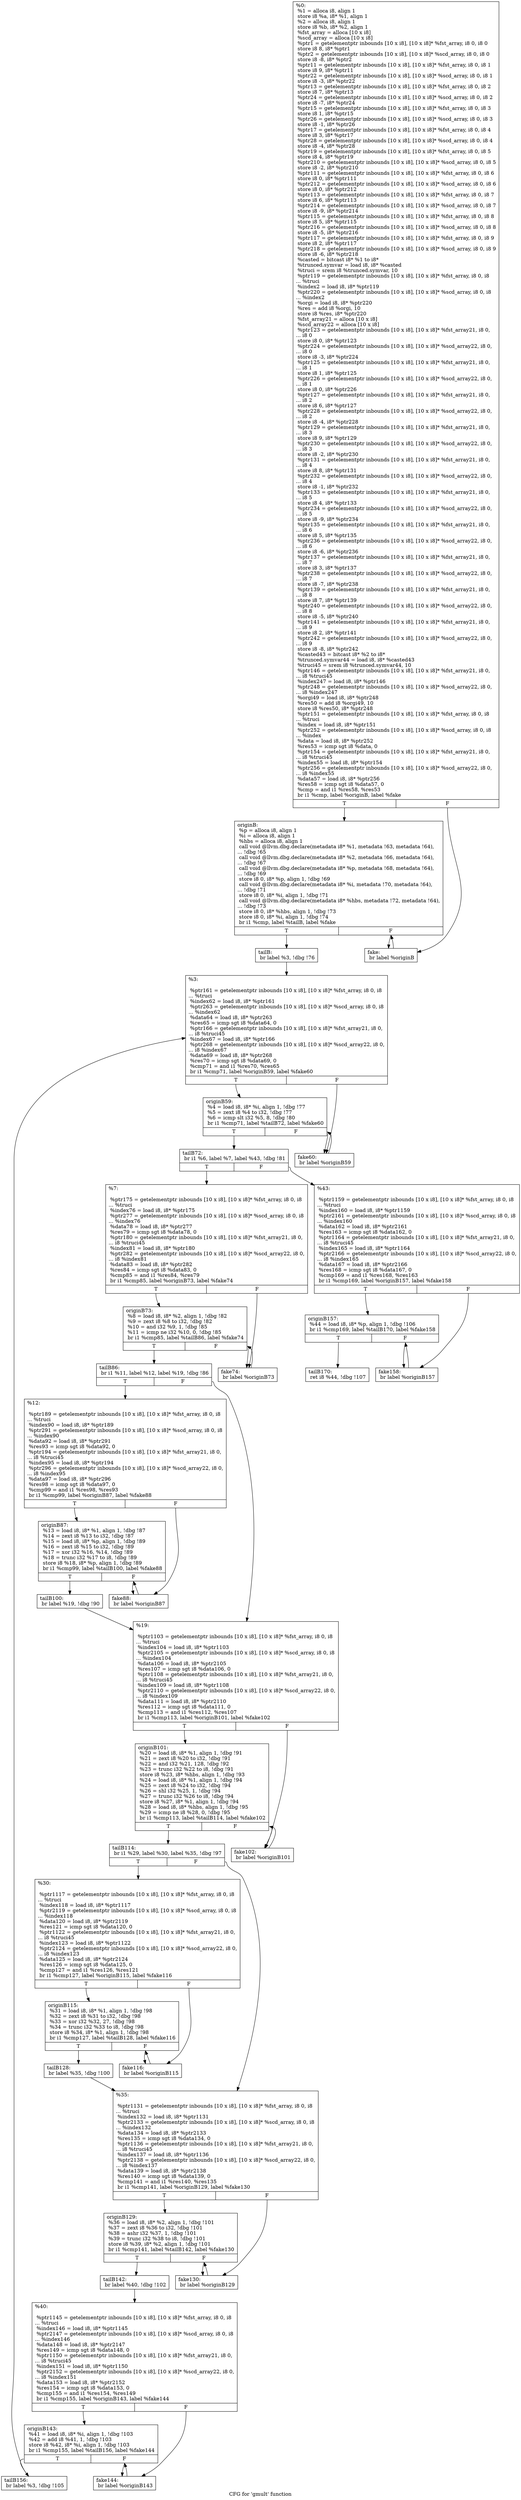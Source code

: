 digraph "CFG for 'gmult' function" {
	label="CFG for 'gmult' function";

	Node0x55a8124dfbc0 [shape=record,label="{%0:\l  %1 = alloca i8, align 1\l  store i8 %a, i8* %1, align 1\l  %2 = alloca i8, align 1\l  store i8 %b, i8* %2, align 1\l  %fst_array = alloca [10 x i8]\l  %scd_array = alloca [10 x i8]\l  %ptr1 = getelementptr inbounds [10 x i8], [10 x i8]* %fst_array, i8 0, i8 0\l  store i8 8, i8* %ptr1\l  %ptr2 = getelementptr inbounds [10 x i8], [10 x i8]* %scd_array, i8 0, i8 0\l  store i8 -8, i8* %ptr2\l  %ptr11 = getelementptr inbounds [10 x i8], [10 x i8]* %fst_array, i8 0, i8 1\l  store i8 9, i8* %ptr11\l  %ptr22 = getelementptr inbounds [10 x i8], [10 x i8]* %scd_array, i8 0, i8 1\l  store i8 -3, i8* %ptr22\l  %ptr13 = getelementptr inbounds [10 x i8], [10 x i8]* %fst_array, i8 0, i8 2\l  store i8 7, i8* %ptr13\l  %ptr24 = getelementptr inbounds [10 x i8], [10 x i8]* %scd_array, i8 0, i8 2\l  store i8 -7, i8* %ptr24\l  %ptr15 = getelementptr inbounds [10 x i8], [10 x i8]* %fst_array, i8 0, i8 3\l  store i8 1, i8* %ptr15\l  %ptr26 = getelementptr inbounds [10 x i8], [10 x i8]* %scd_array, i8 0, i8 3\l  store i8 -1, i8* %ptr26\l  %ptr17 = getelementptr inbounds [10 x i8], [10 x i8]* %fst_array, i8 0, i8 4\l  store i8 3, i8* %ptr17\l  %ptr28 = getelementptr inbounds [10 x i8], [10 x i8]* %scd_array, i8 0, i8 4\l  store i8 -4, i8* %ptr28\l  %ptr19 = getelementptr inbounds [10 x i8], [10 x i8]* %fst_array, i8 0, i8 5\l  store i8 4, i8* %ptr19\l  %ptr210 = getelementptr inbounds [10 x i8], [10 x i8]* %scd_array, i8 0, i8 5\l  store i8 -2, i8* %ptr210\l  %ptr111 = getelementptr inbounds [10 x i8], [10 x i8]* %fst_array, i8 0, i8 6\l  store i8 0, i8* %ptr111\l  %ptr212 = getelementptr inbounds [10 x i8], [10 x i8]* %scd_array, i8 0, i8 6\l  store i8 0, i8* %ptr212\l  %ptr113 = getelementptr inbounds [10 x i8], [10 x i8]* %fst_array, i8 0, i8 7\l  store i8 6, i8* %ptr113\l  %ptr214 = getelementptr inbounds [10 x i8], [10 x i8]* %scd_array, i8 0, i8 7\l  store i8 -9, i8* %ptr214\l  %ptr115 = getelementptr inbounds [10 x i8], [10 x i8]* %fst_array, i8 0, i8 8\l  store i8 5, i8* %ptr115\l  %ptr216 = getelementptr inbounds [10 x i8], [10 x i8]* %scd_array, i8 0, i8 8\l  store i8 -5, i8* %ptr216\l  %ptr117 = getelementptr inbounds [10 x i8], [10 x i8]* %fst_array, i8 0, i8 9\l  store i8 2, i8* %ptr117\l  %ptr218 = getelementptr inbounds [10 x i8], [10 x i8]* %scd_array, i8 0, i8 9\l  store i8 -6, i8* %ptr218\l  %casted = bitcast i8* %1 to i8*\l  %trunced.symvar = load i8, i8* %casted\l  %truci = srem i8 %trunced.symvar, 10\l  %ptr119 = getelementptr inbounds [10 x i8], [10 x i8]* %fst_array, i8 0, i8\l... %truci\l  %index2 = load i8, i8* %ptr119\l  %ptr220 = getelementptr inbounds [10 x i8], [10 x i8]* %scd_array, i8 0, i8\l... %index2\l  %orgi = load i8, i8* %ptr220\l  %res = add i8 %orgi, 10\l  store i8 %res, i8* %ptr220\l  %fst_array21 = alloca [10 x i8]\l  %scd_array22 = alloca [10 x i8]\l  %ptr123 = getelementptr inbounds [10 x i8], [10 x i8]* %fst_array21, i8 0,\l... i8 0\l  store i8 0, i8* %ptr123\l  %ptr224 = getelementptr inbounds [10 x i8], [10 x i8]* %scd_array22, i8 0,\l... i8 0\l  store i8 -3, i8* %ptr224\l  %ptr125 = getelementptr inbounds [10 x i8], [10 x i8]* %fst_array21, i8 0,\l... i8 1\l  store i8 1, i8* %ptr125\l  %ptr226 = getelementptr inbounds [10 x i8], [10 x i8]* %scd_array22, i8 0,\l... i8 1\l  store i8 0, i8* %ptr226\l  %ptr127 = getelementptr inbounds [10 x i8], [10 x i8]* %fst_array21, i8 0,\l... i8 2\l  store i8 6, i8* %ptr127\l  %ptr228 = getelementptr inbounds [10 x i8], [10 x i8]* %scd_array22, i8 0,\l... i8 2\l  store i8 -4, i8* %ptr228\l  %ptr129 = getelementptr inbounds [10 x i8], [10 x i8]* %fst_array21, i8 0,\l... i8 3\l  store i8 9, i8* %ptr129\l  %ptr230 = getelementptr inbounds [10 x i8], [10 x i8]* %scd_array22, i8 0,\l... i8 3\l  store i8 -2, i8* %ptr230\l  %ptr131 = getelementptr inbounds [10 x i8], [10 x i8]* %fst_array21, i8 0,\l... i8 4\l  store i8 8, i8* %ptr131\l  %ptr232 = getelementptr inbounds [10 x i8], [10 x i8]* %scd_array22, i8 0,\l... i8 4\l  store i8 -1, i8* %ptr232\l  %ptr133 = getelementptr inbounds [10 x i8], [10 x i8]* %fst_array21, i8 0,\l... i8 5\l  store i8 4, i8* %ptr133\l  %ptr234 = getelementptr inbounds [10 x i8], [10 x i8]* %scd_array22, i8 0,\l... i8 5\l  store i8 -9, i8* %ptr234\l  %ptr135 = getelementptr inbounds [10 x i8], [10 x i8]* %fst_array21, i8 0,\l... i8 6\l  store i8 5, i8* %ptr135\l  %ptr236 = getelementptr inbounds [10 x i8], [10 x i8]* %scd_array22, i8 0,\l... i8 6\l  store i8 -6, i8* %ptr236\l  %ptr137 = getelementptr inbounds [10 x i8], [10 x i8]* %fst_array21, i8 0,\l... i8 7\l  store i8 3, i8* %ptr137\l  %ptr238 = getelementptr inbounds [10 x i8], [10 x i8]* %scd_array22, i8 0,\l... i8 7\l  store i8 -7, i8* %ptr238\l  %ptr139 = getelementptr inbounds [10 x i8], [10 x i8]* %fst_array21, i8 0,\l... i8 8\l  store i8 7, i8* %ptr139\l  %ptr240 = getelementptr inbounds [10 x i8], [10 x i8]* %scd_array22, i8 0,\l... i8 8\l  store i8 -5, i8* %ptr240\l  %ptr141 = getelementptr inbounds [10 x i8], [10 x i8]* %fst_array21, i8 0,\l... i8 9\l  store i8 2, i8* %ptr141\l  %ptr242 = getelementptr inbounds [10 x i8], [10 x i8]* %scd_array22, i8 0,\l... i8 9\l  store i8 -8, i8* %ptr242\l  %casted43 = bitcast i8* %2 to i8*\l  %trunced.symvar44 = load i8, i8* %casted43\l  %truci45 = srem i8 %trunced.symvar44, 10\l  %ptr146 = getelementptr inbounds [10 x i8], [10 x i8]* %fst_array21, i8 0,\l... i8 %truci45\l  %index247 = load i8, i8* %ptr146\l  %ptr248 = getelementptr inbounds [10 x i8], [10 x i8]* %scd_array22, i8 0,\l... i8 %index247\l  %orgi49 = load i8, i8* %ptr248\l  %res50 = add i8 %orgi49, 10\l  store i8 %res50, i8* %ptr248\l  %ptr151 = getelementptr inbounds [10 x i8], [10 x i8]* %fst_array, i8 0, i8\l... %truci\l  %index = load i8, i8* %ptr151\l  %ptr252 = getelementptr inbounds [10 x i8], [10 x i8]* %scd_array, i8 0, i8\l... %index\l  %data = load i8, i8* %ptr252\l  %res53 = icmp sgt i8 %data, 0\l  %ptr154 = getelementptr inbounds [10 x i8], [10 x i8]* %fst_array21, i8 0,\l... i8 %truci45\l  %index55 = load i8, i8* %ptr154\l  %ptr256 = getelementptr inbounds [10 x i8], [10 x i8]* %scd_array22, i8 0,\l... i8 %index55\l  %data57 = load i8, i8* %ptr256\l  %res58 = icmp sgt i8 %data57, 0\l  %cmp = and i1 %res58, %res53\l  br i1 %cmp, label %originB, label %fake\l|{<s0>T|<s1>F}}"];
	Node0x55a8124dfbc0:s0 -> Node0x55a8124dfc10;
	Node0x55a8124dfbc0:s1 -> Node0x55a8124e0430;
	Node0x55a8124dfc10 [shape=record,label="{originB:                                          \l  %p = alloca i8, align 1\l  %i = alloca i8, align 1\l  %hbs = alloca i8, align 1\l  call void @llvm.dbg.declare(metadata i8* %1, metadata !63, metadata !64),\l... !dbg !65\l  call void @llvm.dbg.declare(metadata i8* %2, metadata !66, metadata !64),\l... !dbg !67\l  call void @llvm.dbg.declare(metadata i8* %p, metadata !68, metadata !64),\l... !dbg !69\l  store i8 0, i8* %p, align 1, !dbg !69\l  call void @llvm.dbg.declare(metadata i8* %i, metadata !70, metadata !64),\l... !dbg !71\l  store i8 0, i8* %i, align 1, !dbg !71\l  call void @llvm.dbg.declare(metadata i8* %hbs, metadata !72, metadata !64),\l... !dbg !73\l  store i8 0, i8* %hbs, align 1, !dbg !73\l  store i8 0, i8* %i, align 1, !dbg !74\l  br i1 %cmp, label %tailB, label %fake\l|{<s0>T|<s1>F}}"];
	Node0x55a8124dfc10:s0 -> Node0x55a8124dfc60;
	Node0x55a8124dfc10:s1 -> Node0x55a8124e0430;
	Node0x55a8124dfc60 [shape=record,label="{tailB:                                            \l  br label %3, !dbg !76\l}"];
	Node0x55a8124dfc60 -> Node0x55a8124dfcb0;
	Node0x55a8124dfcb0 [shape=record,label="{%3:\l\l  %ptr161 = getelementptr inbounds [10 x i8], [10 x i8]* %fst_array, i8 0, i8\l... %truci\l  %index62 = load i8, i8* %ptr161\l  %ptr263 = getelementptr inbounds [10 x i8], [10 x i8]* %scd_array, i8 0, i8\l... %index62\l  %data64 = load i8, i8* %ptr263\l  %res65 = icmp sgt i8 %data64, 0\l  %ptr166 = getelementptr inbounds [10 x i8], [10 x i8]* %fst_array21, i8 0,\l... i8 %truci45\l  %index67 = load i8, i8* %ptr166\l  %ptr268 = getelementptr inbounds [10 x i8], [10 x i8]* %scd_array22, i8 0,\l... i8 %index67\l  %data69 = load i8, i8* %ptr268\l  %res70 = icmp sgt i8 %data69, 0\l  %cmp71 = and i1 %res70, %res65\l  br i1 %cmp71, label %originB59, label %fake60\l|{<s0>T|<s1>F}}"];
	Node0x55a8124dfcb0:s0 -> Node0x55a8124dfd00;
	Node0x55a8124dfcb0:s1 -> Node0x55a8124e0480;
	Node0x55a8124dfd00 [shape=record,label="{originB59:                                        \l  %4 = load i8, i8* %i, align 1, !dbg !77\l  %5 = zext i8 %4 to i32, !dbg !77\l  %6 = icmp slt i32 %5, 8, !dbg !80\l  br i1 %cmp71, label %tailB72, label %fake60\l|{<s0>T|<s1>F}}"];
	Node0x55a8124dfd00:s0 -> Node0x55a8124dfd50;
	Node0x55a8124dfd00:s1 -> Node0x55a8124e0480;
	Node0x55a8124dfd50 [shape=record,label="{tailB72:                                          \l  br i1 %6, label %7, label %43, !dbg !81\l|{<s0>T|<s1>F}}"];
	Node0x55a8124dfd50:s0 -> Node0x55a8124dfda0;
	Node0x55a8124dfd50:s1 -> Node0x55a8124e0340;
	Node0x55a8124dfda0 [shape=record,label="{%7:\l\l  %ptr175 = getelementptr inbounds [10 x i8], [10 x i8]* %fst_array, i8 0, i8\l... %truci\l  %index76 = load i8, i8* %ptr175\l  %ptr277 = getelementptr inbounds [10 x i8], [10 x i8]* %scd_array, i8 0, i8\l... %index76\l  %data78 = load i8, i8* %ptr277\l  %res79 = icmp sgt i8 %data78, 0\l  %ptr180 = getelementptr inbounds [10 x i8], [10 x i8]* %fst_array21, i8 0,\l... i8 %truci45\l  %index81 = load i8, i8* %ptr180\l  %ptr282 = getelementptr inbounds [10 x i8], [10 x i8]* %scd_array22, i8 0,\l... i8 %index81\l  %data83 = load i8, i8* %ptr282\l  %res84 = icmp sgt i8 %data83, 0\l  %cmp85 = and i1 %res84, %res79\l  br i1 %cmp85, label %originB73, label %fake74\l|{<s0>T|<s1>F}}"];
	Node0x55a8124dfda0:s0 -> Node0x55a8124dfdf0;
	Node0x55a8124dfda0:s1 -> Node0x55a8124e04d0;
	Node0x55a8124dfdf0 [shape=record,label="{originB73:                                        \l  %8 = load i8, i8* %2, align 1, !dbg !82\l  %9 = zext i8 %8 to i32, !dbg !82\l  %10 = and i32 %9, 1, !dbg !85\l  %11 = icmp ne i32 %10, 0, !dbg !85\l  br i1 %cmp85, label %tailB86, label %fake74\l|{<s0>T|<s1>F}}"];
	Node0x55a8124dfdf0:s0 -> Node0x55a8124dfe40;
	Node0x55a8124dfdf0:s1 -> Node0x55a8124e04d0;
	Node0x55a8124dfe40 [shape=record,label="{tailB86:                                          \l  br i1 %11, label %12, label %19, !dbg !86\l|{<s0>T|<s1>F}}"];
	Node0x55a8124dfe40:s0 -> Node0x55a8124dfe90;
	Node0x55a8124dfe40:s1 -> Node0x55a8124dff80;
	Node0x55a8124dfe90 [shape=record,label="{%12:\l\l  %ptr189 = getelementptr inbounds [10 x i8], [10 x i8]* %fst_array, i8 0, i8\l... %truci\l  %index90 = load i8, i8* %ptr189\l  %ptr291 = getelementptr inbounds [10 x i8], [10 x i8]* %scd_array, i8 0, i8\l... %index90\l  %data92 = load i8, i8* %ptr291\l  %res93 = icmp sgt i8 %data92, 0\l  %ptr194 = getelementptr inbounds [10 x i8], [10 x i8]* %fst_array21, i8 0,\l... i8 %truci45\l  %index95 = load i8, i8* %ptr194\l  %ptr296 = getelementptr inbounds [10 x i8], [10 x i8]* %scd_array22, i8 0,\l... i8 %index95\l  %data97 = load i8, i8* %ptr296\l  %res98 = icmp sgt i8 %data97, 0\l  %cmp99 = and i1 %res98, %res93\l  br i1 %cmp99, label %originB87, label %fake88\l|{<s0>T|<s1>F}}"];
	Node0x55a8124dfe90:s0 -> Node0x55a8124dfee0;
	Node0x55a8124dfe90:s1 -> Node0x55a8124e0520;
	Node0x55a8124dfee0 [shape=record,label="{originB87:                                        \l  %13 = load i8, i8* %1, align 1, !dbg !87\l  %14 = zext i8 %13 to i32, !dbg !87\l  %15 = load i8, i8* %p, align 1, !dbg !89\l  %16 = zext i8 %15 to i32, !dbg !89\l  %17 = xor i32 %16, %14, !dbg !89\l  %18 = trunc i32 %17 to i8, !dbg !89\l  store i8 %18, i8* %p, align 1, !dbg !89\l  br i1 %cmp99, label %tailB100, label %fake88\l|{<s0>T|<s1>F}}"];
	Node0x55a8124dfee0:s0 -> Node0x55a8124dff30;
	Node0x55a8124dfee0:s1 -> Node0x55a8124e0520;
	Node0x55a8124dff30 [shape=record,label="{tailB100:                                         \l  br label %19, !dbg !90\l}"];
	Node0x55a8124dff30 -> Node0x55a8124dff80;
	Node0x55a8124dff80 [shape=record,label="{%19:\l\l  %ptr1103 = getelementptr inbounds [10 x i8], [10 x i8]* %fst_array, i8 0, i8\l... %truci\l  %index104 = load i8, i8* %ptr1103\l  %ptr2105 = getelementptr inbounds [10 x i8], [10 x i8]* %scd_array, i8 0, i8\l... %index104\l  %data106 = load i8, i8* %ptr2105\l  %res107 = icmp sgt i8 %data106, 0\l  %ptr1108 = getelementptr inbounds [10 x i8], [10 x i8]* %fst_array21, i8 0,\l... i8 %truci45\l  %index109 = load i8, i8* %ptr1108\l  %ptr2110 = getelementptr inbounds [10 x i8], [10 x i8]* %scd_array22, i8 0,\l... i8 %index109\l  %data111 = load i8, i8* %ptr2110\l  %res112 = icmp sgt i8 %data111, 0\l  %cmp113 = and i1 %res112, %res107\l  br i1 %cmp113, label %originB101, label %fake102\l|{<s0>T|<s1>F}}"];
	Node0x55a8124dff80:s0 -> Node0x55a8124dffd0;
	Node0x55a8124dff80:s1 -> Node0x55a8124e0570;
	Node0x55a8124dffd0 [shape=record,label="{originB101:                                       \l  %20 = load i8, i8* %1, align 1, !dbg !91\l  %21 = zext i8 %20 to i32, !dbg !91\l  %22 = and i32 %21, 128, !dbg !92\l  %23 = trunc i32 %22 to i8, !dbg !91\l  store i8 %23, i8* %hbs, align 1, !dbg !93\l  %24 = load i8, i8* %1, align 1, !dbg !94\l  %25 = zext i8 %24 to i32, !dbg !94\l  %26 = shl i32 %25, 1, !dbg !94\l  %27 = trunc i32 %26 to i8, !dbg !94\l  store i8 %27, i8* %1, align 1, !dbg !94\l  %28 = load i8, i8* %hbs, align 1, !dbg !95\l  %29 = icmp ne i8 %28, 0, !dbg !95\l  br i1 %cmp113, label %tailB114, label %fake102\l|{<s0>T|<s1>F}}"];
	Node0x55a8124dffd0:s0 -> Node0x55a8124e0020;
	Node0x55a8124dffd0:s1 -> Node0x55a8124e0570;
	Node0x55a8124e0020 [shape=record,label="{tailB114:                                         \l  br i1 %29, label %30, label %35, !dbg !97\l|{<s0>T|<s1>F}}"];
	Node0x55a8124e0020:s0 -> Node0x55a8124e0070;
	Node0x55a8124e0020:s1 -> Node0x55a8124e0160;
	Node0x55a8124e0070 [shape=record,label="{%30:\l\l  %ptr1117 = getelementptr inbounds [10 x i8], [10 x i8]* %fst_array, i8 0, i8\l... %truci\l  %index118 = load i8, i8* %ptr1117\l  %ptr2119 = getelementptr inbounds [10 x i8], [10 x i8]* %scd_array, i8 0, i8\l... %index118\l  %data120 = load i8, i8* %ptr2119\l  %res121 = icmp sgt i8 %data120, 0\l  %ptr1122 = getelementptr inbounds [10 x i8], [10 x i8]* %fst_array21, i8 0,\l... i8 %truci45\l  %index123 = load i8, i8* %ptr1122\l  %ptr2124 = getelementptr inbounds [10 x i8], [10 x i8]* %scd_array22, i8 0,\l... i8 %index123\l  %data125 = load i8, i8* %ptr2124\l  %res126 = icmp sgt i8 %data125, 0\l  %cmp127 = and i1 %res126, %res121\l  br i1 %cmp127, label %originB115, label %fake116\l|{<s0>T|<s1>F}}"];
	Node0x55a8124e0070:s0 -> Node0x55a8124e00c0;
	Node0x55a8124e0070:s1 -> Node0x55a8124e05c0;
	Node0x55a8124e00c0 [shape=record,label="{originB115:                                       \l  %31 = load i8, i8* %1, align 1, !dbg !98\l  %32 = zext i8 %31 to i32, !dbg !98\l  %33 = xor i32 %32, 27, !dbg !98\l  %34 = trunc i32 %33 to i8, !dbg !98\l  store i8 %34, i8* %1, align 1, !dbg !98\l  br i1 %cmp127, label %tailB128, label %fake116\l|{<s0>T|<s1>F}}"];
	Node0x55a8124e00c0:s0 -> Node0x55a8124e0110;
	Node0x55a8124e00c0:s1 -> Node0x55a8124e05c0;
	Node0x55a8124e0110 [shape=record,label="{tailB128:                                         \l  br label %35, !dbg !100\l}"];
	Node0x55a8124e0110 -> Node0x55a8124e0160;
	Node0x55a8124e0160 [shape=record,label="{%35:\l\l  %ptr1131 = getelementptr inbounds [10 x i8], [10 x i8]* %fst_array, i8 0, i8\l... %truci\l  %index132 = load i8, i8* %ptr1131\l  %ptr2133 = getelementptr inbounds [10 x i8], [10 x i8]* %scd_array, i8 0, i8\l... %index132\l  %data134 = load i8, i8* %ptr2133\l  %res135 = icmp sgt i8 %data134, 0\l  %ptr1136 = getelementptr inbounds [10 x i8], [10 x i8]* %fst_array21, i8 0,\l... i8 %truci45\l  %index137 = load i8, i8* %ptr1136\l  %ptr2138 = getelementptr inbounds [10 x i8], [10 x i8]* %scd_array22, i8 0,\l... i8 %index137\l  %data139 = load i8, i8* %ptr2138\l  %res140 = icmp sgt i8 %data139, 0\l  %cmp141 = and i1 %res140, %res135\l  br i1 %cmp141, label %originB129, label %fake130\l|{<s0>T|<s1>F}}"];
	Node0x55a8124e0160:s0 -> Node0x55a8124e01b0;
	Node0x55a8124e0160:s1 -> Node0x55a8124e0610;
	Node0x55a8124e01b0 [shape=record,label="{originB129:                                       \l  %36 = load i8, i8* %2, align 1, !dbg !101\l  %37 = zext i8 %36 to i32, !dbg !101\l  %38 = ashr i32 %37, 1, !dbg !101\l  %39 = trunc i32 %38 to i8, !dbg !101\l  store i8 %39, i8* %2, align 1, !dbg !101\l  br i1 %cmp141, label %tailB142, label %fake130\l|{<s0>T|<s1>F}}"];
	Node0x55a8124e01b0:s0 -> Node0x55a8124e0200;
	Node0x55a8124e01b0:s1 -> Node0x55a8124e0610;
	Node0x55a8124e0200 [shape=record,label="{tailB142:                                         \l  br label %40, !dbg !102\l}"];
	Node0x55a8124e0200 -> Node0x55a8124e0250;
	Node0x55a8124e0250 [shape=record,label="{%40:\l\l  %ptr1145 = getelementptr inbounds [10 x i8], [10 x i8]* %fst_array, i8 0, i8\l... %truci\l  %index146 = load i8, i8* %ptr1145\l  %ptr2147 = getelementptr inbounds [10 x i8], [10 x i8]* %scd_array, i8 0, i8\l... %index146\l  %data148 = load i8, i8* %ptr2147\l  %res149 = icmp sgt i8 %data148, 0\l  %ptr1150 = getelementptr inbounds [10 x i8], [10 x i8]* %fst_array21, i8 0,\l... i8 %truci45\l  %index151 = load i8, i8* %ptr1150\l  %ptr2152 = getelementptr inbounds [10 x i8], [10 x i8]* %scd_array22, i8 0,\l... i8 %index151\l  %data153 = load i8, i8* %ptr2152\l  %res154 = icmp sgt i8 %data153, 0\l  %cmp155 = and i1 %res154, %res149\l  br i1 %cmp155, label %originB143, label %fake144\l|{<s0>T|<s1>F}}"];
	Node0x55a8124e0250:s0 -> Node0x55a8124e02a0;
	Node0x55a8124e0250:s1 -> Node0x55a8124e0660;
	Node0x55a8124e02a0 [shape=record,label="{originB143:                                       \l  %41 = load i8, i8* %i, align 1, !dbg !103\l  %42 = add i8 %41, 1, !dbg !103\l  store i8 %42, i8* %i, align 1, !dbg !103\l  br i1 %cmp155, label %tailB156, label %fake144\l|{<s0>T|<s1>F}}"];
	Node0x55a8124e02a0:s0 -> Node0x55a8124e02f0;
	Node0x55a8124e02a0:s1 -> Node0x55a8124e0660;
	Node0x55a8124e02f0 [shape=record,label="{tailB156:                                         \l  br label %3, !dbg !105\l}"];
	Node0x55a8124e02f0 -> Node0x55a8124dfcb0;
	Node0x55a8124e0340 [shape=record,label="{%43:\l\l  %ptr1159 = getelementptr inbounds [10 x i8], [10 x i8]* %fst_array, i8 0, i8\l... %truci\l  %index160 = load i8, i8* %ptr1159\l  %ptr2161 = getelementptr inbounds [10 x i8], [10 x i8]* %scd_array, i8 0, i8\l... %index160\l  %data162 = load i8, i8* %ptr2161\l  %res163 = icmp sgt i8 %data162, 0\l  %ptr1164 = getelementptr inbounds [10 x i8], [10 x i8]* %fst_array21, i8 0,\l... i8 %truci45\l  %index165 = load i8, i8* %ptr1164\l  %ptr2166 = getelementptr inbounds [10 x i8], [10 x i8]* %scd_array22, i8 0,\l... i8 %index165\l  %data167 = load i8, i8* %ptr2166\l  %res168 = icmp sgt i8 %data167, 0\l  %cmp169 = and i1 %res168, %res163\l  br i1 %cmp169, label %originB157, label %fake158\l|{<s0>T|<s1>F}}"];
	Node0x55a8124e0340:s0 -> Node0x55a8124e0390;
	Node0x55a8124e0340:s1 -> Node0x55a8124e06b0;
	Node0x55a8124e0390 [shape=record,label="{originB157:                                       \l  %44 = load i8, i8* %p, align 1, !dbg !106\l  br i1 %cmp169, label %tailB170, label %fake158\l|{<s0>T|<s1>F}}"];
	Node0x55a8124e0390:s0 -> Node0x55a8124e03e0;
	Node0x55a8124e0390:s1 -> Node0x55a8124e06b0;
	Node0x55a8124e03e0 [shape=record,label="{tailB170:                                         \l  ret i8 %44, !dbg !107\l}"];
	Node0x55a8124e0430 [shape=record,label="{fake:                                             \l  br label %originB\l}"];
	Node0x55a8124e0430 -> Node0x55a8124dfc10;
	Node0x55a8124e0480 [shape=record,label="{fake60:                                           \l  br label %originB59\l}"];
	Node0x55a8124e0480 -> Node0x55a8124dfd00;
	Node0x55a8124e04d0 [shape=record,label="{fake74:                                           \l  br label %originB73\l}"];
	Node0x55a8124e04d0 -> Node0x55a8124dfdf0;
	Node0x55a8124e0520 [shape=record,label="{fake88:                                           \l  br label %originB87\l}"];
	Node0x55a8124e0520 -> Node0x55a8124dfee0;
	Node0x55a8124e0570 [shape=record,label="{fake102:                                          \l  br label %originB101\l}"];
	Node0x55a8124e0570 -> Node0x55a8124dffd0;
	Node0x55a8124e05c0 [shape=record,label="{fake116:                                          \l  br label %originB115\l}"];
	Node0x55a8124e05c0 -> Node0x55a8124e00c0;
	Node0x55a8124e0610 [shape=record,label="{fake130:                                          \l  br label %originB129\l}"];
	Node0x55a8124e0610 -> Node0x55a8124e01b0;
	Node0x55a8124e0660 [shape=record,label="{fake144:                                          \l  br label %originB143\l}"];
	Node0x55a8124e0660 -> Node0x55a8124e02a0;
	Node0x55a8124e06b0 [shape=record,label="{fake158:                                          \l  br label %originB157\l}"];
	Node0x55a8124e06b0 -> Node0x55a8124e0390;
}
